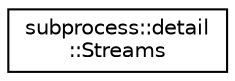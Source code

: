 digraph "Graphical Class Hierarchy"
{
  edge [fontname="Helvetica",fontsize="10",labelfontname="Helvetica",labelfontsize="10"];
  node [fontname="Helvetica",fontsize="10",shape=record];
  rankdir="LR";
  Node0 [label="subprocess::detail\l::Streams",height=0.2,width=0.4,color="black", fillcolor="white", style="filled",URL="$classsubprocess_1_1detail_1_1Streams.html"];
}
